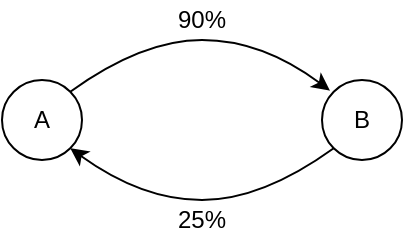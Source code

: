 <mxfile version="12.9.5" type="device"><diagram id="T4EN-Yb1wpJ48DN-mWWJ" name="Page-1"><mxGraphModel dx="474" dy="256" grid="1" gridSize="10" guides="1" tooltips="1" connect="1" arrows="1" fold="1" page="1" pageScale="1" pageWidth="827" pageHeight="1169" math="0" shadow="0"><root><mxCell id="0"/><mxCell id="1" parent="0"/><mxCell id="g2n5sMqdRudgEYa-nCs7-1" value="A" style="ellipse;whiteSpace=wrap;html=1;" vertex="1" parent="1"><mxGeometry x="120" y="320" width="40" height="40" as="geometry"/></mxCell><mxCell id="g2n5sMqdRudgEYa-nCs7-2" value="" style="curved=1;endArrow=classic;html=1;exitX=1;exitY=0;exitDx=0;exitDy=0;entryX=0.1;entryY=0.133;entryDx=0;entryDy=0;entryPerimeter=0;" edge="1" parent="1" source="g2n5sMqdRudgEYa-nCs7-1" target="g2n5sMqdRudgEYa-nCs7-3"><mxGeometry width="50" height="50" relative="1" as="geometry"><mxPoint x="390" y="420" as="sourcePoint"/><mxPoint x="310" y="320" as="targetPoint"/><Array as="points"><mxPoint x="190" y="300"/><mxPoint x="250" y="300"/></Array></mxGeometry></mxCell><mxCell id="g2n5sMqdRudgEYa-nCs7-3" value="B" style="ellipse;whiteSpace=wrap;html=1;" vertex="1" parent="1"><mxGeometry x="280" y="320" width="40" height="40" as="geometry"/></mxCell><mxCell id="g2n5sMqdRudgEYa-nCs7-4" value="" style="curved=1;endArrow=none;html=1;exitX=1;exitY=1;exitDx=0;exitDy=0;entryX=0;entryY=1;entryDx=0;entryDy=0;startArrow=classic;startFill=1;endFill=0;" edge="1" parent="1" source="g2n5sMqdRudgEYa-nCs7-1" target="g2n5sMqdRudgEYa-nCs7-3"><mxGeometry width="50" height="50" relative="1" as="geometry"><mxPoint x="164.142" y="335.858" as="sourcePoint"/><mxPoint x="294" y="335.32" as="targetPoint"/><Array as="points"><mxPoint x="190" y="380"/><mxPoint x="250" y="380"/></Array></mxGeometry></mxCell><mxCell id="g2n5sMqdRudgEYa-nCs7-5" value="25%" style="text;html=1;strokeColor=none;fillColor=none;align=center;verticalAlign=middle;whiteSpace=wrap;rounded=0;" vertex="1" parent="1"><mxGeometry x="200" y="380" width="40" height="20" as="geometry"/></mxCell><mxCell id="g2n5sMqdRudgEYa-nCs7-6" value="90%" style="text;html=1;strokeColor=none;fillColor=none;align=center;verticalAlign=middle;whiteSpace=wrap;rounded=0;" vertex="1" parent="1"><mxGeometry x="200" y="280" width="40" height="20" as="geometry"/></mxCell></root></mxGraphModel></diagram></mxfile>